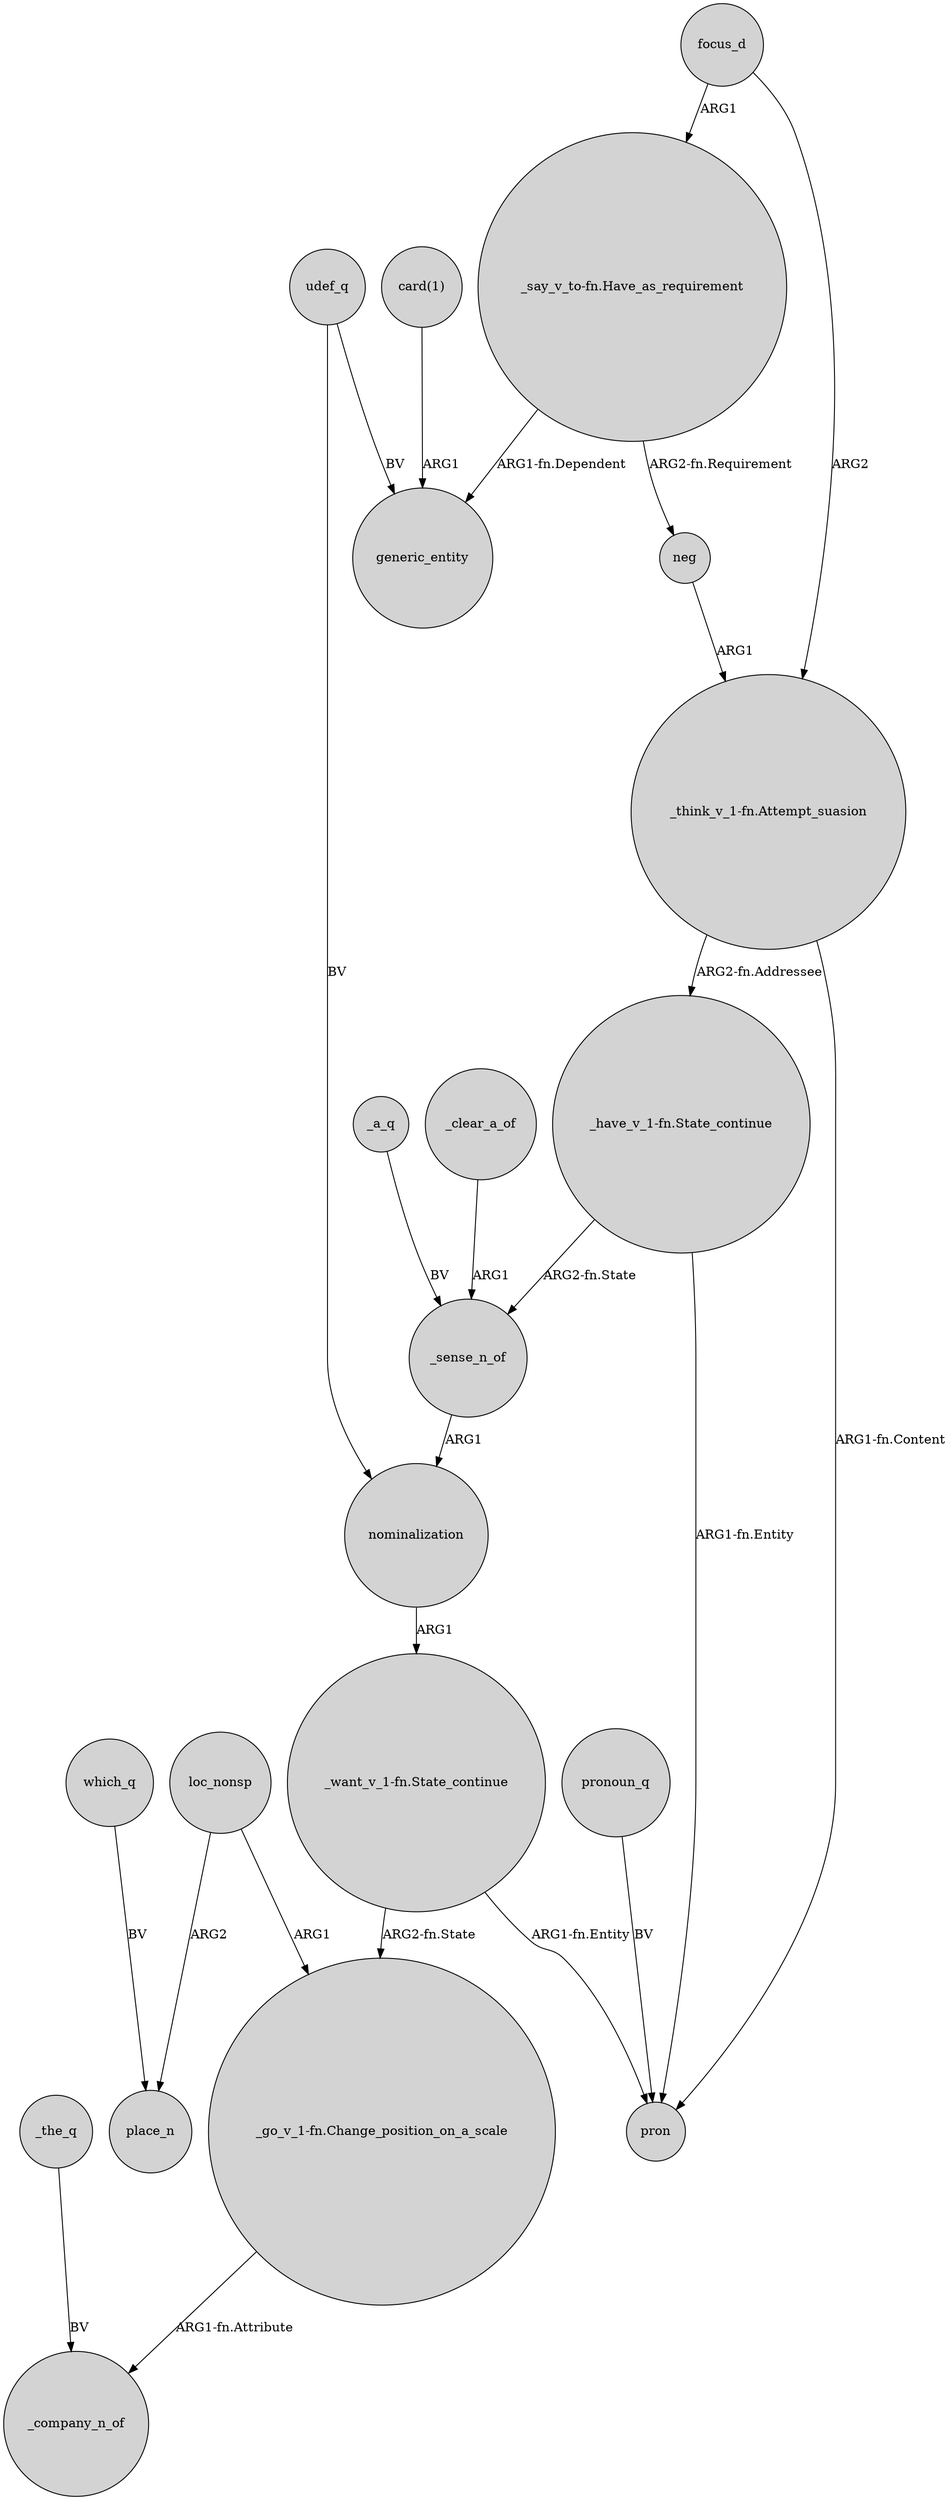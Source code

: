 digraph {
	node [shape=circle style=filled]
	"card(1)" -> generic_entity [label=ARG1]
	focus_d -> "_think_v_1-fn.Attempt_suasion" [label=ARG2]
	focus_d -> "_say_v_to-fn.Have_as_requirement" [label=ARG1]
	udef_q -> nominalization [label=BV]
	"_want_v_1-fn.State_continue" -> "_go_v_1-fn.Change_position_on_a_scale" [label="ARG2-fn.State"]
	nominalization -> "_want_v_1-fn.State_continue" [label=ARG1]
	_clear_a_of -> _sense_n_of [label=ARG1]
	which_q -> place_n [label=BV]
	udef_q -> generic_entity [label=BV]
	"_have_v_1-fn.State_continue" -> _sense_n_of [label="ARG2-fn.State"]
	pronoun_q -> pron [label=BV]
	"_want_v_1-fn.State_continue" -> pron [label="ARG1-fn.Entity"]
	"_think_v_1-fn.Attempt_suasion" -> pron [label="ARG1-fn.Content"]
	_a_q -> _sense_n_of [label=BV]
	loc_nonsp -> "_go_v_1-fn.Change_position_on_a_scale" [label=ARG1]
	"_say_v_to-fn.Have_as_requirement" -> generic_entity [label="ARG1-fn.Dependent"]
	_sense_n_of -> nominalization [label=ARG1]
	"_have_v_1-fn.State_continue" -> pron [label="ARG1-fn.Entity"]
	"_think_v_1-fn.Attempt_suasion" -> "_have_v_1-fn.State_continue" [label="ARG2-fn.Addressee"]
	loc_nonsp -> place_n [label=ARG2]
	"_say_v_to-fn.Have_as_requirement" -> neg [label="ARG2-fn.Requirement"]
	"_go_v_1-fn.Change_position_on_a_scale" -> _company_n_of [label="ARG1-fn.Attribute"]
	neg -> "_think_v_1-fn.Attempt_suasion" [label=ARG1]
	_the_q -> _company_n_of [label=BV]
}
